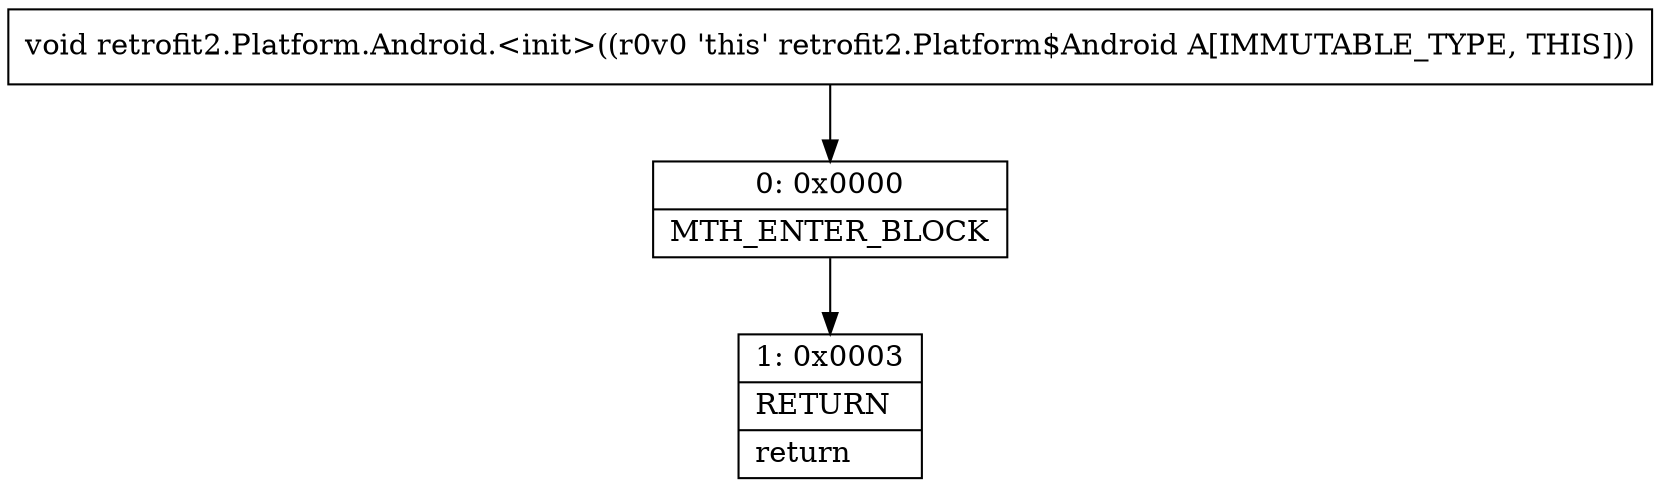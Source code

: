 digraph "CFG forretrofit2.Platform.Android.\<init\>()V" {
Node_0 [shape=record,label="{0\:\ 0x0000|MTH_ENTER_BLOCK\l}"];
Node_1 [shape=record,label="{1\:\ 0x0003|RETURN\l|return\l}"];
MethodNode[shape=record,label="{void retrofit2.Platform.Android.\<init\>((r0v0 'this' retrofit2.Platform$Android A[IMMUTABLE_TYPE, THIS])) }"];
MethodNode -> Node_0;
Node_0 -> Node_1;
}

